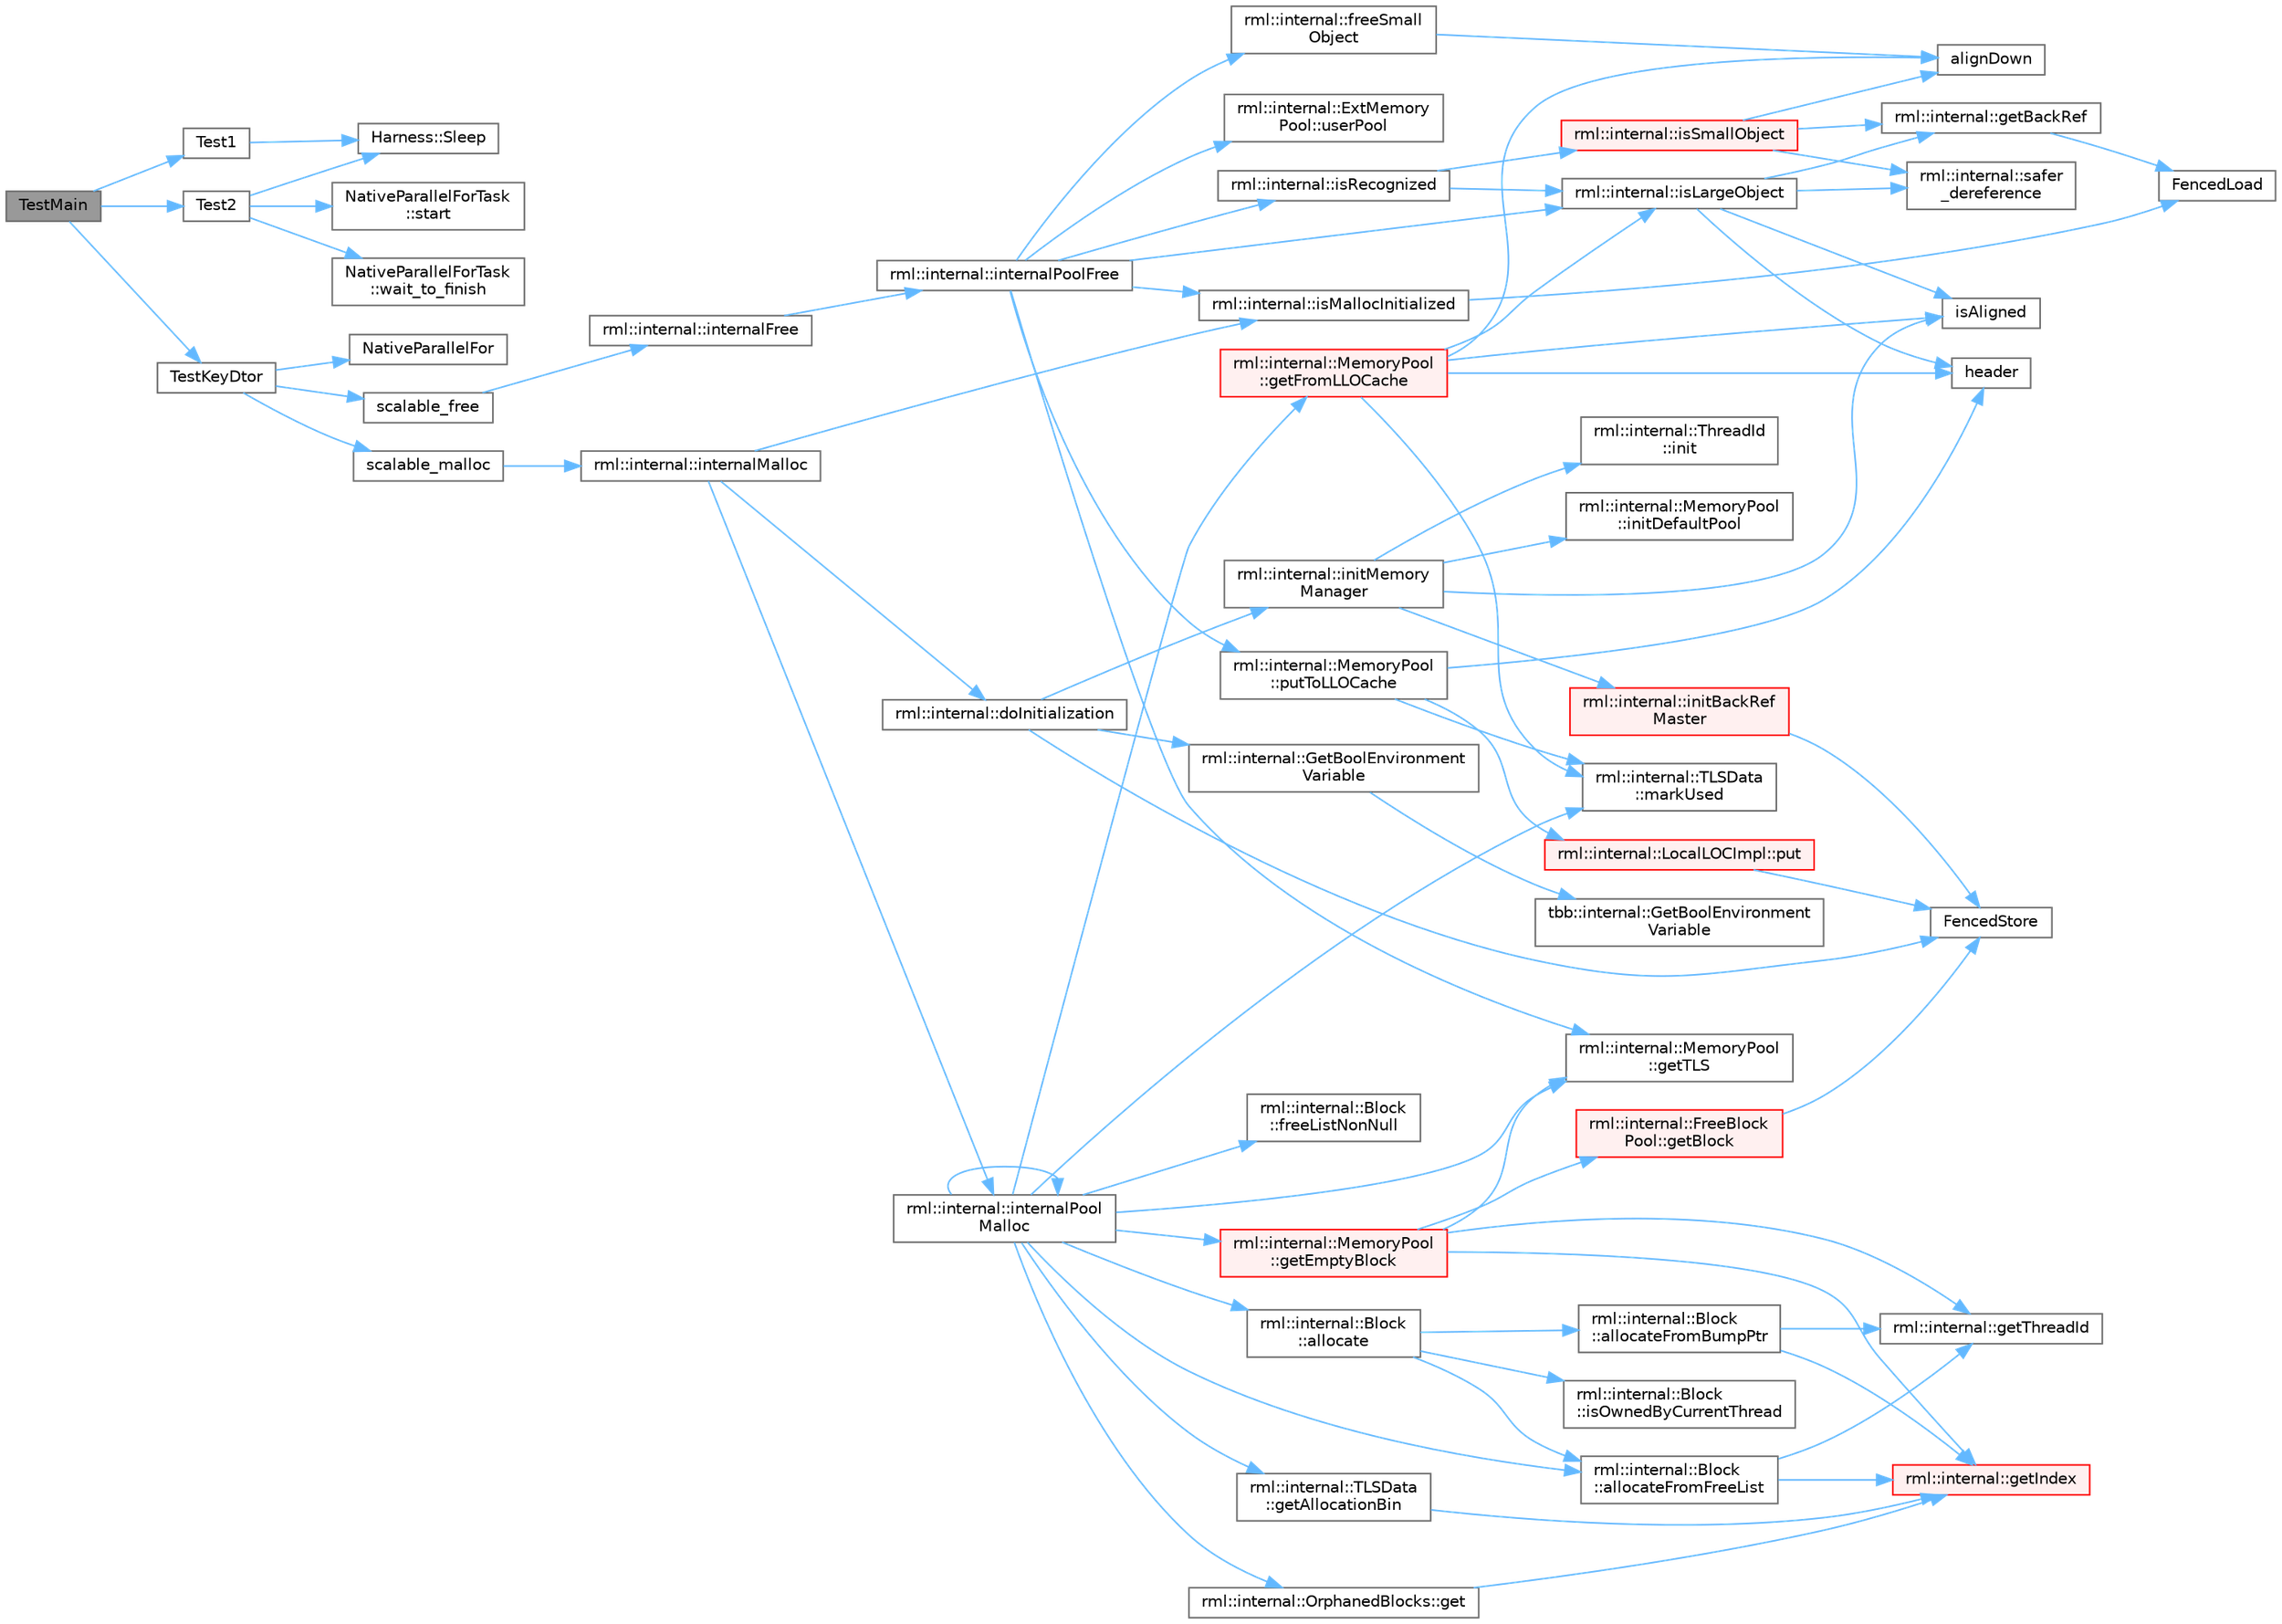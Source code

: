 digraph "TestMain"
{
 // LATEX_PDF_SIZE
  bgcolor="transparent";
  edge [fontname=Helvetica,fontsize=10,labelfontname=Helvetica,labelfontsize=10];
  node [fontname=Helvetica,fontsize=10,shape=box,height=0.2,width=0.4];
  rankdir="LR";
  Node1 [id="Node000001",label="TestMain",height=0.2,width=0.4,color="gray40", fillcolor="grey60", style="filled", fontcolor="black",tooltip="Entry point to a TBB unit test application"];
  Node1 -> Node2 [id="edge78_Node000001_Node000002",color="steelblue1",style="solid",tooltip=" "];
  Node2 [id="Node000002",label="Test1",height=0.2,width=0.4,color="grey40", fillcolor="white", style="filled",URL="$test__malloc__init__shutdown_8cpp.html#aec952ea2b3a1edfb1ca930a9090174b5",tooltip=" "];
  Node2 -> Node3 [id="edge79_Node000002_Node000003",color="steelblue1",style="solid",tooltip=" "];
  Node3 [id="Node000003",label="Harness::Sleep",height=0.2,width=0.4,color="grey40", fillcolor="white", style="filled",URL="$namespace_harness.html#a6109bacdcb4cd184d842b933d7fb18a4",tooltip=" "];
  Node1 -> Node4 [id="edge80_Node000001_Node000004",color="steelblue1",style="solid",tooltip=" "];
  Node4 [id="Node000004",label="Test2",height=0.2,width=0.4,color="grey40", fillcolor="white", style="filled",URL="$test__malloc__init__shutdown_8cpp.html#abeb35d3301776bd3ec0f7455cef601d7",tooltip=" "];
  Node4 -> Node3 [id="edge81_Node000004_Node000003",color="steelblue1",style="solid",tooltip=" "];
  Node4 -> Node5 [id="edge82_Node000004_Node000005",color="steelblue1",style="solid",tooltip=" "];
  Node5 [id="Node000005",label="NativeParallelForTask\l::start",height=0.2,width=0.4,color="grey40", fillcolor="white", style="filled",URL="$class_native_parallel_for_task.html#aa728bdd704432a7fc6aec116bbde52a9",tooltip="Start task"];
  Node4 -> Node6 [id="edge83_Node000004_Node000006",color="steelblue1",style="solid",tooltip=" "];
  Node6 [id="Node000006",label="NativeParallelForTask\l::wait_to_finish",height=0.2,width=0.4,color="grey40", fillcolor="white", style="filled",URL="$class_native_parallel_for_task.html#aaa2319d8cf4c2dc9b475708081bc6239",tooltip="Wait for task to finish"];
  Node1 -> Node7 [id="edge84_Node000001_Node000007",color="steelblue1",style="solid",tooltip=" "];
  Node7 [id="Node000007",label="TestKeyDtor",height=0.2,width=0.4,color="grey40", fillcolor="white", style="filled",URL="$test__malloc__init__shutdown_8cpp.html#a5e71c20a5994790d4bf4e86d7f085aa2",tooltip=" "];
  Node7 -> Node8 [id="edge85_Node000007_Node000008",color="steelblue1",style="solid",tooltip=" "];
  Node8 [id="Node000008",label="NativeParallelFor",height=0.2,width=0.4,color="grey40", fillcolor="white", style="filled",URL="$harness_8h.html#ad5b2c9cf4e169014b7919debb3c91d45",tooltip="Execute body(i) in parallel for i in the interval [0,n)."];
  Node7 -> Node9 [id="edge86_Node000007_Node000009",color="steelblue1",style="solid",tooltip=" "];
  Node9 [id="Node000009",label="scalable_free",height=0.2,width=0.4,color="grey40", fillcolor="white", style="filled",URL="$group__memory__allocation.html#ga2ad3952b8c4dd7d293e02ae18fc37b84",tooltip=" "];
  Node9 -> Node10 [id="edge87_Node000009_Node000010",color="steelblue1",style="solid",tooltip=" "];
  Node10 [id="Node000010",label="rml::internal::internalFree",height=0.2,width=0.4,color="grey40", fillcolor="white", style="filled",URL="$namespacerml_1_1internal.html#a91eeaa067e3fdf5618b5a65b8b368231",tooltip=" "];
  Node10 -> Node11 [id="edge88_Node000010_Node000011",color="steelblue1",style="solid",tooltip=" "];
  Node11 [id="Node000011",label="rml::internal::internalPoolFree",height=0.2,width=0.4,color="grey40", fillcolor="white", style="filled",URL="$namespacerml_1_1internal.html#a8bff2023b8463f38317c75980f21e0db",tooltip=" "];
  Node11 -> Node12 [id="edge89_Node000011_Node000012",color="steelblue1",style="solid",tooltip=" "];
  Node12 [id="Node000012",label="rml::internal::freeSmall\lObject",height=0.2,width=0.4,color="grey40", fillcolor="white", style="filled",URL="$namespacerml_1_1internal.html#adeac248637575859a6e8f733ba15060e",tooltip=" "];
  Node12 -> Node13 [id="edge90_Node000012_Node000013",color="steelblue1",style="solid",tooltip=" "];
  Node13 [id="Node000013",label="alignDown",height=0.2,width=0.4,color="grey40", fillcolor="white", style="filled",URL="$shared__utils_8h.html#ab3918cd2395835f90b78b96d4e1e2390",tooltip=" "];
  Node11 -> Node14 [id="edge91_Node000011_Node000014",color="steelblue1",style="solid",tooltip=" "];
  Node14 [id="Node000014",label="rml::internal::MemoryPool\l::getTLS",height=0.2,width=0.4,color="grey40", fillcolor="white", style="filled",URL="$classrml_1_1internal_1_1_memory_pool.html#acdf684e1b29c9d00886d97b909798488",tooltip=" "];
  Node11 -> Node15 [id="edge92_Node000011_Node000015",color="steelblue1",style="solid",tooltip=" "];
  Node15 [id="Node000015",label="rml::internal::isLargeObject",height=0.2,width=0.4,color="grey40", fillcolor="white", style="filled",URL="$namespacerml_1_1internal.html#a730f387568a0a522e003dca4246eb393",tooltip=" "];
  Node15 -> Node16 [id="edge93_Node000015_Node000016",color="steelblue1",style="solid",tooltip=" "];
  Node16 [id="Node000016",label="rml::internal::getBackRef",height=0.2,width=0.4,color="grey40", fillcolor="white", style="filled",URL="$namespacerml_1_1internal.html#a674d3a46d675ee1887142a9118f48927",tooltip=" "];
  Node16 -> Node17 [id="edge94_Node000016_Node000017",color="steelblue1",style="solid",tooltip=" "];
  Node17 [id="Node000017",label="FencedLoad",height=0.2,width=0.4,color="grey40", fillcolor="white", style="filled",URL="$_synchronize_8h.html#a0792980ea26344eaf2fc0a4112b5d848",tooltip=" "];
  Node15 -> Node18 [id="edge95_Node000015_Node000018",color="steelblue1",style="solid",tooltip=" "];
  Node18 [id="Node000018",label="header",height=0.2,width=0.4,color="grey40", fillcolor="white", style="filled",URL="$cblat1_8f.html#a410931b600854e6dd3e253731606117e",tooltip=" "];
  Node15 -> Node19 [id="edge96_Node000015_Node000019",color="steelblue1",style="solid",tooltip=" "];
  Node19 [id="Node000019",label="isAligned",height=0.2,width=0.4,color="grey40", fillcolor="white", style="filled",URL="$_customize_8h.html#a717f2c2c0501922cd654a5ebf49b287e",tooltip=" "];
  Node15 -> Node20 [id="edge97_Node000015_Node000020",color="steelblue1",style="solid",tooltip=" "];
  Node20 [id="Node000020",label="rml::internal::safer\l_dereference",height=0.2,width=0.4,color="grey40", fillcolor="white", style="filled",URL="$namespacerml_1_1internal.html#ad1ffc431b9c2d1e7109a72599d761792",tooltip=" "];
  Node11 -> Node21 [id="edge98_Node000011_Node000021",color="steelblue1",style="solid",tooltip=" "];
  Node21 [id="Node000021",label="rml::internal::isMallocInitialized",height=0.2,width=0.4,color="grey40", fillcolor="white", style="filled",URL="$namespacerml_1_1internal.html#a61c4d632ea815cbeea8ed0ee72e06ac7",tooltip=" "];
  Node21 -> Node17 [id="edge99_Node000021_Node000017",color="steelblue1",style="solid",tooltip=" "];
  Node11 -> Node22 [id="edge100_Node000011_Node000022",color="steelblue1",style="solid",tooltip=" "];
  Node22 [id="Node000022",label="rml::internal::isRecognized",height=0.2,width=0.4,color="grey40", fillcolor="white", style="filled",URL="$namespacerml_1_1internal.html#abe52e5f71a9571929c11e06738d0864f",tooltip=" "];
  Node22 -> Node15 [id="edge101_Node000022_Node000015",color="steelblue1",style="solid",tooltip=" "];
  Node22 -> Node23 [id="edge102_Node000022_Node000023",color="steelblue1",style="solid",tooltip=" "];
  Node23 [id="Node000023",label="rml::internal::isSmallObject",height=0.2,width=0.4,color="red", fillcolor="#FFF0F0", style="filled",URL="$namespacerml_1_1internal.html#a44371ad68e0e7931776e8e128764ae79",tooltip=" "];
  Node23 -> Node13 [id="edge103_Node000023_Node000013",color="steelblue1",style="solid",tooltip=" "];
  Node23 -> Node16 [id="edge104_Node000023_Node000016",color="steelblue1",style="solid",tooltip=" "];
  Node23 -> Node20 [id="edge105_Node000023_Node000020",color="steelblue1",style="solid",tooltip=" "];
  Node11 -> Node30 [id="edge106_Node000011_Node000030",color="steelblue1",style="solid",tooltip=" "];
  Node30 [id="Node000030",label="rml::internal::MemoryPool\l::putToLLOCache",height=0.2,width=0.4,color="grey40", fillcolor="white", style="filled",URL="$classrml_1_1internal_1_1_memory_pool.html#aedf33ac6b570a3847f86ad528de00149",tooltip=" "];
  Node30 -> Node18 [id="edge107_Node000030_Node000018",color="steelblue1",style="solid",tooltip=" "];
  Node30 -> Node31 [id="edge108_Node000030_Node000031",color="steelblue1",style="solid",tooltip=" "];
  Node31 [id="Node000031",label="rml::internal::TLSData\l::markUsed",height=0.2,width=0.4,color="grey40", fillcolor="white", style="filled",URL="$classrml_1_1internal_1_1_t_l_s_data.html#afabda6a63ddb1942d1d5a7a06f41e2ae",tooltip=" "];
  Node30 -> Node32 [id="edge109_Node000030_Node000032",color="steelblue1",style="solid",tooltip=" "];
  Node32 [id="Node000032",label="rml::internal::LocalLOCImpl::put",height=0.2,width=0.4,color="red", fillcolor="#FFF0F0", style="filled",URL="$classrml_1_1internal_1_1_local_l_o_c_impl.html#a40f0e9cea1a99d95d786f52e2dc8add9",tooltip=" "];
  Node32 -> Node34 [id="edge110_Node000032_Node000034",color="steelblue1",style="solid",tooltip=" "];
  Node34 [id="Node000034",label="FencedStore",height=0.2,width=0.4,color="grey40", fillcolor="white", style="filled",URL="$_synchronize_8h.html#a19886ee3899c0a2435ea9840116ea325",tooltip=" "];
  Node11 -> Node36 [id="edge111_Node000011_Node000036",color="steelblue1",style="solid",tooltip=" "];
  Node36 [id="Node000036",label="rml::internal::ExtMemory\lPool::userPool",height=0.2,width=0.4,color="grey40", fillcolor="white", style="filled",URL="$structrml_1_1internal_1_1_ext_memory_pool.html#a6f02801fa5ba692cf62457c0a80079cc",tooltip=" "];
  Node7 -> Node37 [id="edge112_Node000007_Node000037",color="steelblue1",style="solid",tooltip=" "];
  Node37 [id="Node000037",label="scalable_malloc",height=0.2,width=0.4,color="grey40", fillcolor="white", style="filled",URL="$group__memory__allocation.html#ga2fcb23ca500304f69173dd13ad7e1389",tooltip=" "];
  Node37 -> Node38 [id="edge113_Node000037_Node000038",color="steelblue1",style="solid",tooltip=" "];
  Node38 [id="Node000038",label="rml::internal::internalMalloc",height=0.2,width=0.4,color="grey40", fillcolor="white", style="filled",URL="$namespacerml_1_1internal.html#a19b0fbc5aaa4b08cc412bb5777b01f89",tooltip=" "];
  Node38 -> Node39 [id="edge114_Node000038_Node000039",color="steelblue1",style="solid",tooltip=" "];
  Node39 [id="Node000039",label="rml::internal::doInitialization",height=0.2,width=0.4,color="grey40", fillcolor="white", style="filled",URL="$namespacerml_1_1internal.html#aad59cc02d849210b00c8587544e44e20",tooltip="Ensures that initMemoryManager() is called once and only once."];
  Node39 -> Node34 [id="edge115_Node000039_Node000034",color="steelblue1",style="solid",tooltip=" "];
  Node39 -> Node40 [id="edge116_Node000039_Node000040",color="steelblue1",style="solid",tooltip=" "];
  Node40 [id="Node000040",label="rml::internal::GetBoolEnvironment\lVariable",height=0.2,width=0.4,color="grey40", fillcolor="white", style="filled",URL="$namespacerml_1_1internal.html#acbf202195ce55902f2237ab9e8de3be5",tooltip=" "];
  Node40 -> Node41 [id="edge117_Node000040_Node000041",color="steelblue1",style="solid",tooltip=" "];
  Node41 [id="Node000041",label="tbb::internal::GetBoolEnvironment\lVariable",height=0.2,width=0.4,color="grey40", fillcolor="white", style="filled",URL="$namespacetbb_1_1internal.html#a97d6c00654cc85d4c072f1a082c8c28a",tooltip=" "];
  Node39 -> Node42 [id="edge118_Node000039_Node000042",color="steelblue1",style="solid",tooltip=" "];
  Node42 [id="Node000042",label="rml::internal::initMemory\lManager",height=0.2,width=0.4,color="grey40", fillcolor="white", style="filled",URL="$namespacerml_1_1internal.html#ab24be00d5e9e602105742c4b1c7903a4",tooltip=" "];
  Node42 -> Node43 [id="edge119_Node000042_Node000043",color="steelblue1",style="solid",tooltip=" "];
  Node43 [id="Node000043",label="rml::internal::ThreadId\l::init",height=0.2,width=0.4,color="grey40", fillcolor="white", style="filled",URL="$classrml_1_1internal_1_1_thread_id.html#a58d4cb2156367a2fc468f6daf5cbded2",tooltip=" "];
  Node42 -> Node44 [id="edge120_Node000042_Node000044",color="steelblue1",style="solid",tooltip=" "];
  Node44 [id="Node000044",label="rml::internal::initBackRef\lMaster",height=0.2,width=0.4,color="red", fillcolor="#FFF0F0", style="filled",URL="$namespacerml_1_1internal.html#a35c262cb0badff1e3b2a9df6357a344a",tooltip=" "];
  Node44 -> Node34 [id="edge121_Node000044_Node000034",color="steelblue1",style="solid",tooltip=" "];
  Node42 -> Node91 [id="edge122_Node000042_Node000091",color="steelblue1",style="solid",tooltip=" "];
  Node91 [id="Node000091",label="rml::internal::MemoryPool\l::initDefaultPool",height=0.2,width=0.4,color="grey40", fillcolor="white", style="filled",URL="$classrml_1_1internal_1_1_memory_pool.html#add7381e97285946d931d763e07dee7e5",tooltip=" "];
  Node42 -> Node19 [id="edge123_Node000042_Node000019",color="steelblue1",style="solid",tooltip=" "];
  Node38 -> Node92 [id="edge124_Node000038_Node000092",color="steelblue1",style="solid",tooltip=" "];
  Node92 [id="Node000092",label="rml::internal::internalPool\lMalloc",height=0.2,width=0.4,color="grey40", fillcolor="white", style="filled",URL="$namespacerml_1_1internal.html#a341c0310d4c1374c96acc18cd37eba26",tooltip=" "];
  Node92 -> Node93 [id="edge125_Node000092_Node000093",color="steelblue1",style="solid",tooltip=" "];
  Node93 [id="Node000093",label="rml::internal::Block\l::allocate",height=0.2,width=0.4,color="grey40", fillcolor="white", style="filled",URL="$classrml_1_1internal_1_1_block.html#ab304c726e184fcd2cad31e30306e07ab",tooltip=" "];
  Node93 -> Node94 [id="edge126_Node000093_Node000094",color="steelblue1",style="solid",tooltip=" "];
  Node94 [id="Node000094",label="rml::internal::Block\l::allocateFromBumpPtr",height=0.2,width=0.4,color="grey40", fillcolor="white", style="filled",URL="$classrml_1_1internal_1_1_block.html#a15badeb7c104a8f860a7375ed648a43e",tooltip=" "];
  Node94 -> Node95 [id="edge127_Node000094_Node000095",color="steelblue1",style="solid",tooltip=" "];
  Node95 [id="Node000095",label="rml::internal::getIndex",height=0.2,width=0.4,color="red", fillcolor="#FFF0F0", style="filled",URL="$namespacerml_1_1internal.html#a70dcd761b867baccb7ffdb087e52e215",tooltip=" "];
  Node94 -> Node99 [id="edge128_Node000094_Node000099",color="steelblue1",style="solid",tooltip=" "];
  Node99 [id="Node000099",label="rml::internal::getThreadId",height=0.2,width=0.4,color="grey40", fillcolor="white", style="filled",URL="$namespacerml_1_1internal.html#a2877b2db91c23b8b7eb1d37891c40b2b",tooltip=" "];
  Node93 -> Node100 [id="edge129_Node000093_Node000100",color="steelblue1",style="solid",tooltip=" "];
  Node100 [id="Node000100",label="rml::internal::Block\l::allocateFromFreeList",height=0.2,width=0.4,color="grey40", fillcolor="white", style="filled",URL="$classrml_1_1internal_1_1_block.html#a49c5382153edd22b031869f0a822f9f2",tooltip=" "];
  Node100 -> Node95 [id="edge130_Node000100_Node000095",color="steelblue1",style="solid",tooltip=" "];
  Node100 -> Node99 [id="edge131_Node000100_Node000099",color="steelblue1",style="solid",tooltip=" "];
  Node93 -> Node101 [id="edge132_Node000093_Node000101",color="steelblue1",style="solid",tooltip=" "];
  Node101 [id="Node000101",label="rml::internal::Block\l::isOwnedByCurrentThread",height=0.2,width=0.4,color="grey40", fillcolor="white", style="filled",URL="$classrml_1_1internal_1_1_block.html#a764948ac32e7d5689a755e4af99308e2",tooltip=" "];
  Node92 -> Node100 [id="edge133_Node000092_Node000100",color="steelblue1",style="solid",tooltip=" "];
  Node92 -> Node102 [id="edge134_Node000092_Node000102",color="steelblue1",style="solid",tooltip=" "];
  Node102 [id="Node000102",label="rml::internal::Block\l::freeListNonNull",height=0.2,width=0.4,color="grey40", fillcolor="white", style="filled",URL="$classrml_1_1internal_1_1_block.html#a624decb3bf1a4f7ab0b66e3ae0fb1324",tooltip=" "];
  Node92 -> Node103 [id="edge135_Node000092_Node000103",color="steelblue1",style="solid",tooltip=" "];
  Node103 [id="Node000103",label="rml::internal::OrphanedBlocks::get",height=0.2,width=0.4,color="grey40", fillcolor="white", style="filled",URL="$classrml_1_1internal_1_1_orphaned_blocks.html#a3ed9f9cf98cd6c788195e57408c5ed26",tooltip=" "];
  Node103 -> Node95 [id="edge136_Node000103_Node000095",color="steelblue1",style="solid",tooltip=" "];
  Node92 -> Node104 [id="edge137_Node000092_Node000104",color="steelblue1",style="solid",tooltip=" "];
  Node104 [id="Node000104",label="rml::internal::TLSData\l::getAllocationBin",height=0.2,width=0.4,color="grey40", fillcolor="white", style="filled",URL="$classrml_1_1internal_1_1_t_l_s_data.html#a26c607a6304c0fa325c6604cf7c767ea",tooltip=" "];
  Node104 -> Node95 [id="edge138_Node000104_Node000095",color="steelblue1",style="solid",tooltip=" "];
  Node92 -> Node105 [id="edge139_Node000092_Node000105",color="steelblue1",style="solid",tooltip=" "];
  Node105 [id="Node000105",label="rml::internal::MemoryPool\l::getEmptyBlock",height=0.2,width=0.4,color="red", fillcolor="#FFF0F0", style="filled",URL="$classrml_1_1internal_1_1_memory_pool.html#a16261e62d2c6418981ade9a7ea23d5d0",tooltip=" "];
  Node105 -> Node106 [id="edge140_Node000105_Node000106",color="steelblue1",style="solid",tooltip=" "];
  Node106 [id="Node000106",label="rml::internal::FreeBlock\lPool::getBlock",height=0.2,width=0.4,color="red", fillcolor="#FFF0F0", style="filled",URL="$classrml_1_1internal_1_1_free_block_pool.html#a3d6745e31d1a809ce90273ba7a8f8ab7",tooltip=" "];
  Node106 -> Node34 [id="edge141_Node000106_Node000034",color="steelblue1",style="solid",tooltip=" "];
  Node105 -> Node95 [id="edge142_Node000105_Node000095",color="steelblue1",style="solid",tooltip=" "];
  Node105 -> Node99 [id="edge143_Node000105_Node000099",color="steelblue1",style="solid",tooltip=" "];
  Node105 -> Node14 [id="edge144_Node000105_Node000014",color="steelblue1",style="solid",tooltip=" "];
  Node92 -> Node110 [id="edge145_Node000092_Node000110",color="steelblue1",style="solid",tooltip=" "];
  Node110 [id="Node000110",label="rml::internal::MemoryPool\l::getFromLLOCache",height=0.2,width=0.4,color="red", fillcolor="#FFF0F0", style="filled",URL="$classrml_1_1internal_1_1_memory_pool.html#af1f6175add16b2b950447b8b4c6bf491",tooltip=" "];
  Node110 -> Node13 [id="edge146_Node000110_Node000013",color="steelblue1",style="solid",tooltip=" "];
  Node110 -> Node18 [id="edge147_Node000110_Node000018",color="steelblue1",style="solid",tooltip=" "];
  Node110 -> Node19 [id="edge148_Node000110_Node000019",color="steelblue1",style="solid",tooltip=" "];
  Node110 -> Node15 [id="edge149_Node000110_Node000015",color="steelblue1",style="solid",tooltip=" "];
  Node110 -> Node31 [id="edge150_Node000110_Node000031",color="steelblue1",style="solid",tooltip=" "];
  Node92 -> Node14 [id="edge151_Node000092_Node000014",color="steelblue1",style="solid",tooltip=" "];
  Node92 -> Node92 [id="edge152_Node000092_Node000092",color="steelblue1",style="solid",tooltip=" "];
  Node92 -> Node31 [id="edge153_Node000092_Node000031",color="steelblue1",style="solid",tooltip=" "];
  Node38 -> Node21 [id="edge154_Node000038_Node000021",color="steelblue1",style="solid",tooltip=" "];
}
